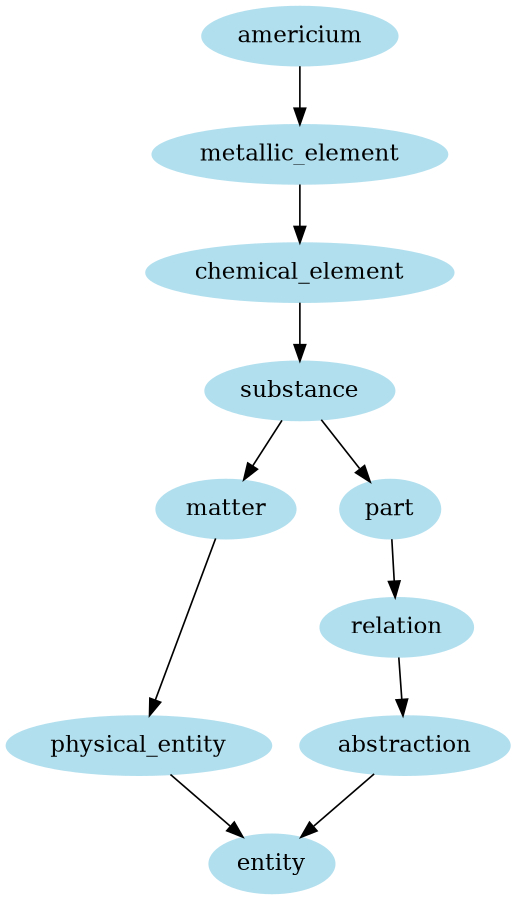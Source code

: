 digraph unix {
	node [color=lightblue2 style=filled]
	size="6,6"
	americium -> metallic_element
	metallic_element -> chemical_element
	chemical_element -> substance
	substance -> matter
	matter -> physical_entity
	physical_entity -> entity
	substance -> part
	part -> relation
	relation -> abstraction
	abstraction -> entity
}
